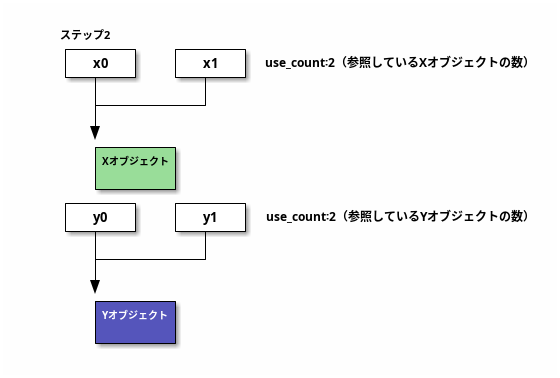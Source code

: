 @startditaa
    ステップ2
    +------+   +------+
    |  x0  |   |  x1  | use_count꞉2（参照しているXオブジェクトの数）
    +--+---+   +--+---+ 
       |          |
       +----------+
       | 
       V 
       +-------+
       |Xオブジェクト|
       |cGRE   |
       +-------+

    +------+   +------+
    |  y0  |   |  y1  | use_count꞉2（参照しているYオブジェクトの数）
    +--+---+   +--+---+ 
       |          |
       +----------+
       | 
       V 
       +-------+
       |Yオブジェクト|
       |cBLU   |
       +-------+

@endditaa


